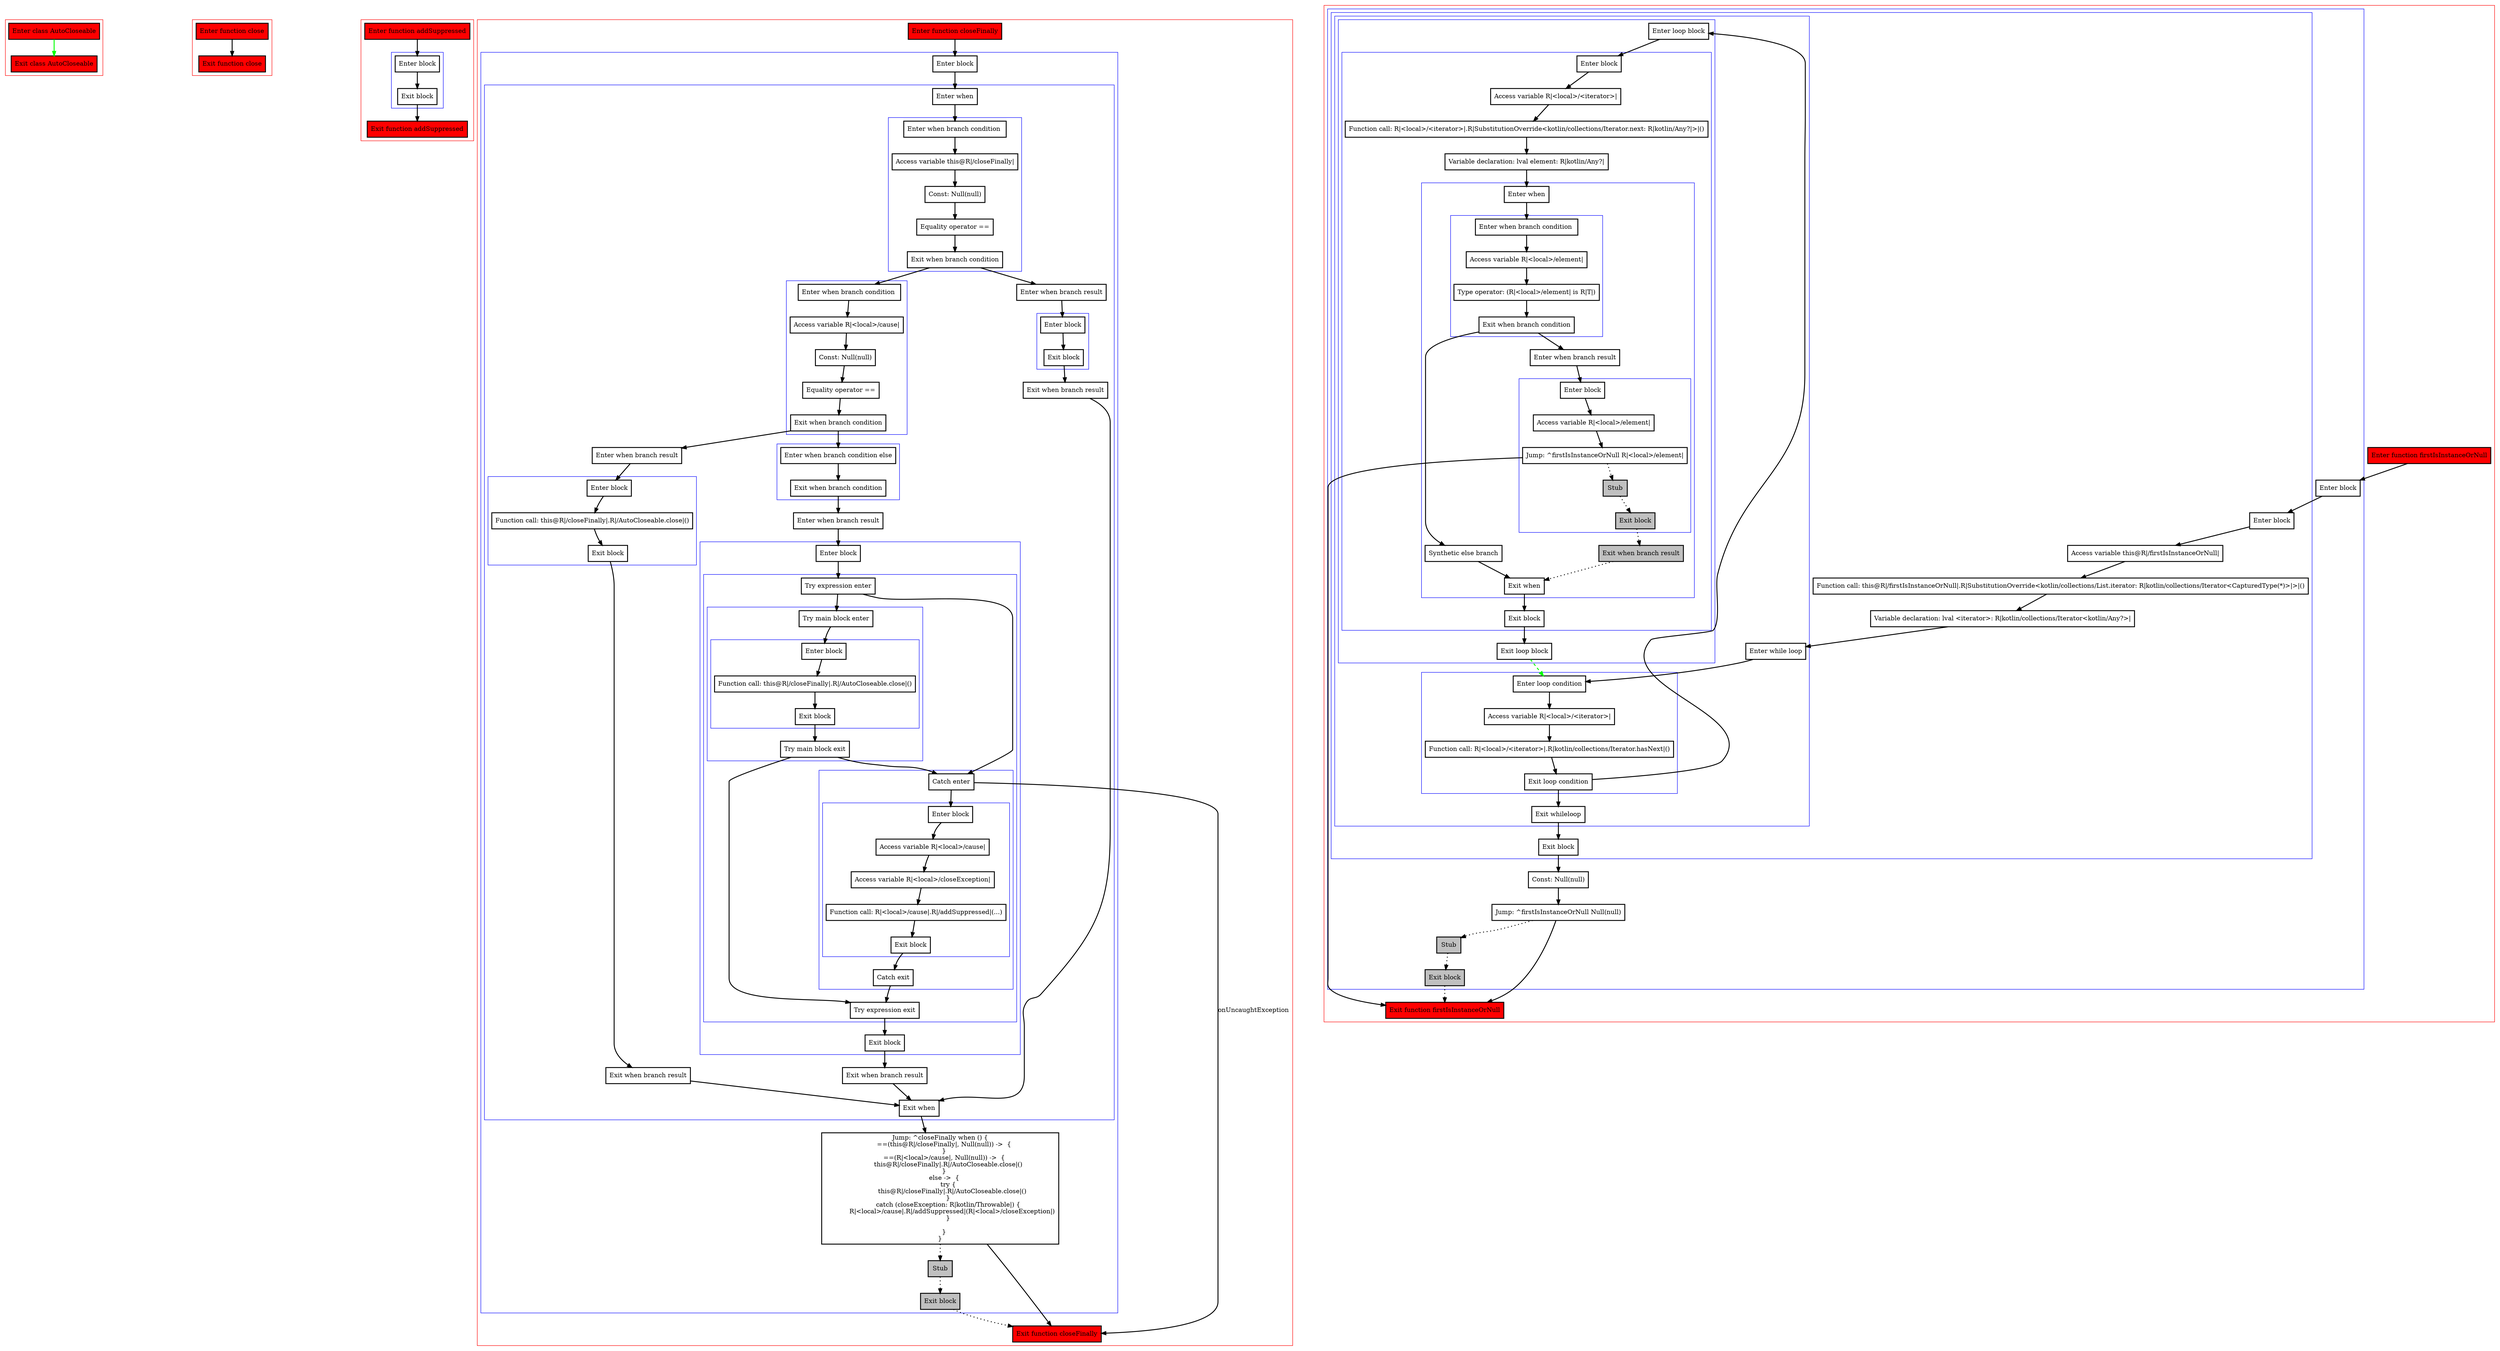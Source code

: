 digraph complex_kt {
    graph [nodesep=3]
    node [shape=box penwidth=2]
    edge [penwidth=2]

    subgraph cluster_0 {
        color=red
        0 [label="Enter class AutoCloseable" style="filled" fillcolor=red];
        1 [label="Exit class AutoCloseable" style="filled" fillcolor=red];
    }
    0 -> {1} [color=green];

    subgraph cluster_1 {
        color=red
        2 [label="Enter function close" style="filled" fillcolor=red];
        3 [label="Exit function close" style="filled" fillcolor=red];
    }
    2 -> {3};

    subgraph cluster_2 {
        color=red
        4 [label="Enter function addSuppressed" style="filled" fillcolor=red];
        subgraph cluster_3 {
            color=blue
            5 [label="Enter block"];
            6 [label="Exit block"];
        }
        7 [label="Exit function addSuppressed" style="filled" fillcolor=red];
    }
    4 -> {5};
    5 -> {6};
    6 -> {7};

    subgraph cluster_4 {
        color=red
        8 [label="Enter function closeFinally" style="filled" fillcolor=red];
        subgraph cluster_5 {
            color=blue
            9 [label="Enter block"];
            subgraph cluster_6 {
                color=blue
                10 [label="Enter when"];
                subgraph cluster_7 {
                    color=blue
                    11 [label="Enter when branch condition "];
                    12 [label="Access variable this@R|/closeFinally|"];
                    13 [label="Const: Null(null)"];
                    14 [label="Equality operator =="];
                    15 [label="Exit when branch condition"];
                }
                subgraph cluster_8 {
                    color=blue
                    16 [label="Enter when branch condition "];
                    17 [label="Access variable R|<local>/cause|"];
                    18 [label="Const: Null(null)"];
                    19 [label="Equality operator =="];
                    20 [label="Exit when branch condition"];
                }
                subgraph cluster_9 {
                    color=blue
                    21 [label="Enter when branch condition else"];
                    22 [label="Exit when branch condition"];
                }
                23 [label="Enter when branch result"];
                subgraph cluster_10 {
                    color=blue
                    24 [label="Enter block"];
                    subgraph cluster_11 {
                        color=blue
                        25 [label="Try expression enter"];
                        subgraph cluster_12 {
                            color=blue
                            26 [label="Try main block enter"];
                            subgraph cluster_13 {
                                color=blue
                                27 [label="Enter block"];
                                28 [label="Function call: this@R|/closeFinally|.R|/AutoCloseable.close|()"];
                                29 [label="Exit block"];
                            }
                            30 [label="Try main block exit"];
                        }
                        subgraph cluster_14 {
                            color=blue
                            31 [label="Catch enter"];
                            subgraph cluster_15 {
                                color=blue
                                32 [label="Enter block"];
                                33 [label="Access variable R|<local>/cause|"];
                                34 [label="Access variable R|<local>/closeException|"];
                                35 [label="Function call: R|<local>/cause|.R|/addSuppressed|(...)"];
                                36 [label="Exit block"];
                            }
                            37 [label="Catch exit"];
                        }
                        38 [label="Try expression exit"];
                    }
                    39 [label="Exit block"];
                }
                40 [label="Exit when branch result"];
                41 [label="Enter when branch result"];
                subgraph cluster_16 {
                    color=blue
                    42 [label="Enter block"];
                    43 [label="Function call: this@R|/closeFinally|.R|/AutoCloseable.close|()"];
                    44 [label="Exit block"];
                }
                45 [label="Exit when branch result"];
                46 [label="Enter when branch result"];
                subgraph cluster_17 {
                    color=blue
                    47 [label="Enter block"];
                    48 [label="Exit block"];
                }
                49 [label="Exit when branch result"];
                50 [label="Exit when"];
            }
            51 [label="Jump: ^closeFinally when () {
    ==(this@R|/closeFinally|, Null(null)) ->  {
    }
    ==(R|<local>/cause|, Null(null)) ->  {
        this@R|/closeFinally|.R|/AutoCloseable.close|()
    }
    else ->  {
        try {
            this@R|/closeFinally|.R|/AutoCloseable.close|()
        }
        catch (closeException: R|kotlin/Throwable|) {
            R|<local>/cause|.R|/addSuppressed|(R|<local>/closeException|)
        }

    }
}
"];
            52 [label="Stub" style="filled" fillcolor=gray];
            53 [label="Exit block" style="filled" fillcolor=gray];
        }
        54 [label="Exit function closeFinally" style="filled" fillcolor=red];
    }
    8 -> {9};
    9 -> {10};
    10 -> {11};
    11 -> {12};
    12 -> {13};
    13 -> {14};
    14 -> {15};
    15 -> {46 16};
    16 -> {17};
    17 -> {18};
    18 -> {19};
    19 -> {20};
    20 -> {41 21};
    21 -> {22};
    22 -> {23};
    23 -> {24};
    24 -> {25};
    25 -> {26 31};
    26 -> {27};
    27 -> {28};
    28 -> {29};
    29 -> {30};
    30 -> {38 31};
    31 -> {32};
    31 -> {54}    [label=onUncaughtException];
    32 -> {33};
    33 -> {34};
    34 -> {35};
    35 -> {36};
    36 -> {37};
    37 -> {38};
    38 -> {39};
    39 -> {40};
    40 -> {50};
    41 -> {42};
    42 -> {43};
    43 -> {44};
    44 -> {45};
    45 -> {50};
    46 -> {47};
    47 -> {48};
    48 -> {49};
    49 -> {50};
    50 -> {51};
    51 -> {54};
    51 -> {52} [style=dotted];
    52 -> {53} [style=dotted];
    53 -> {54} [style=dotted];

    subgraph cluster_18 {
        color=red
        55 [label="Enter function firstIsInstanceOrNull" style="filled" fillcolor=red];
        subgraph cluster_19 {
            color=blue
            56 [label="Enter block"];
            subgraph cluster_20 {
                color=blue
                57 [label="Enter block"];
                58 [label="Access variable this@R|/firstIsInstanceOrNull|"];
                59 [label="Function call: this@R|/firstIsInstanceOrNull|.R|SubstitutionOverride<kotlin/collections/List.iterator: R|kotlin/collections/Iterator<CapturedType(*)>|>|()"];
                60 [label="Variable declaration: lval <iterator>: R|kotlin/collections/Iterator<kotlin/Any?>|"];
                subgraph cluster_21 {
                    color=blue
                    61 [label="Enter while loop"];
                    subgraph cluster_22 {
                        color=blue
                        62 [label="Enter loop condition"];
                        63 [label="Access variable R|<local>/<iterator>|"];
                        64 [label="Function call: R|<local>/<iterator>|.R|kotlin/collections/Iterator.hasNext|()"];
                        65 [label="Exit loop condition"];
                    }
                    subgraph cluster_23 {
                        color=blue
                        66 [label="Enter loop block"];
                        subgraph cluster_24 {
                            color=blue
                            67 [label="Enter block"];
                            68 [label="Access variable R|<local>/<iterator>|"];
                            69 [label="Function call: R|<local>/<iterator>|.R|SubstitutionOverride<kotlin/collections/Iterator.next: R|kotlin/Any?|>|()"];
                            70 [label="Variable declaration: lval element: R|kotlin/Any?|"];
                            subgraph cluster_25 {
                                color=blue
                                71 [label="Enter when"];
                                subgraph cluster_26 {
                                    color=blue
                                    72 [label="Enter when branch condition "];
                                    73 [label="Access variable R|<local>/element|"];
                                    74 [label="Type operator: (R|<local>/element| is R|T|)"];
                                    75 [label="Exit when branch condition"];
                                }
                                76 [label="Synthetic else branch"];
                                77 [label="Enter when branch result"];
                                subgraph cluster_27 {
                                    color=blue
                                    78 [label="Enter block"];
                                    79 [label="Access variable R|<local>/element|"];
                                    80 [label="Jump: ^firstIsInstanceOrNull R|<local>/element|"];
                                    81 [label="Stub" style="filled" fillcolor=gray];
                                    82 [label="Exit block" style="filled" fillcolor=gray];
                                }
                                83 [label="Exit when branch result" style="filled" fillcolor=gray];
                                84 [label="Exit when"];
                            }
                            85 [label="Exit block"];
                        }
                        86 [label="Exit loop block"];
                    }
                    87 [label="Exit whileloop"];
                }
                88 [label="Exit block"];
            }
            89 [label="Const: Null(null)"];
            90 [label="Jump: ^firstIsInstanceOrNull Null(null)"];
            91 [label="Stub" style="filled" fillcolor=gray];
            92 [label="Exit block" style="filled" fillcolor=gray];
        }
        93 [label="Exit function firstIsInstanceOrNull" style="filled" fillcolor=red];
    }
    55 -> {56};
    56 -> {57};
    57 -> {58};
    58 -> {59};
    59 -> {60};
    60 -> {61};
    61 -> {62};
    62 -> {63};
    63 -> {64};
    64 -> {65};
    65 -> {87 66};
    66 -> {67};
    67 -> {68};
    68 -> {69};
    69 -> {70};
    70 -> {71};
    71 -> {72};
    72 -> {73};
    73 -> {74};
    74 -> {75};
    75 -> {77 76};
    76 -> {84};
    77 -> {78};
    78 -> {79};
    79 -> {80};
    80 -> {93};
    80 -> {81} [style=dotted];
    81 -> {82} [style=dotted];
    82 -> {83} [style=dotted];
    83 -> {84} [style=dotted];
    84 -> {85};
    85 -> {86};
    86 -> {62} [color=green style=dashed];
    87 -> {88};
    88 -> {89};
    89 -> {90};
    90 -> {93};
    90 -> {91} [style=dotted];
    91 -> {92} [style=dotted];
    92 -> {93} [style=dotted];

}
